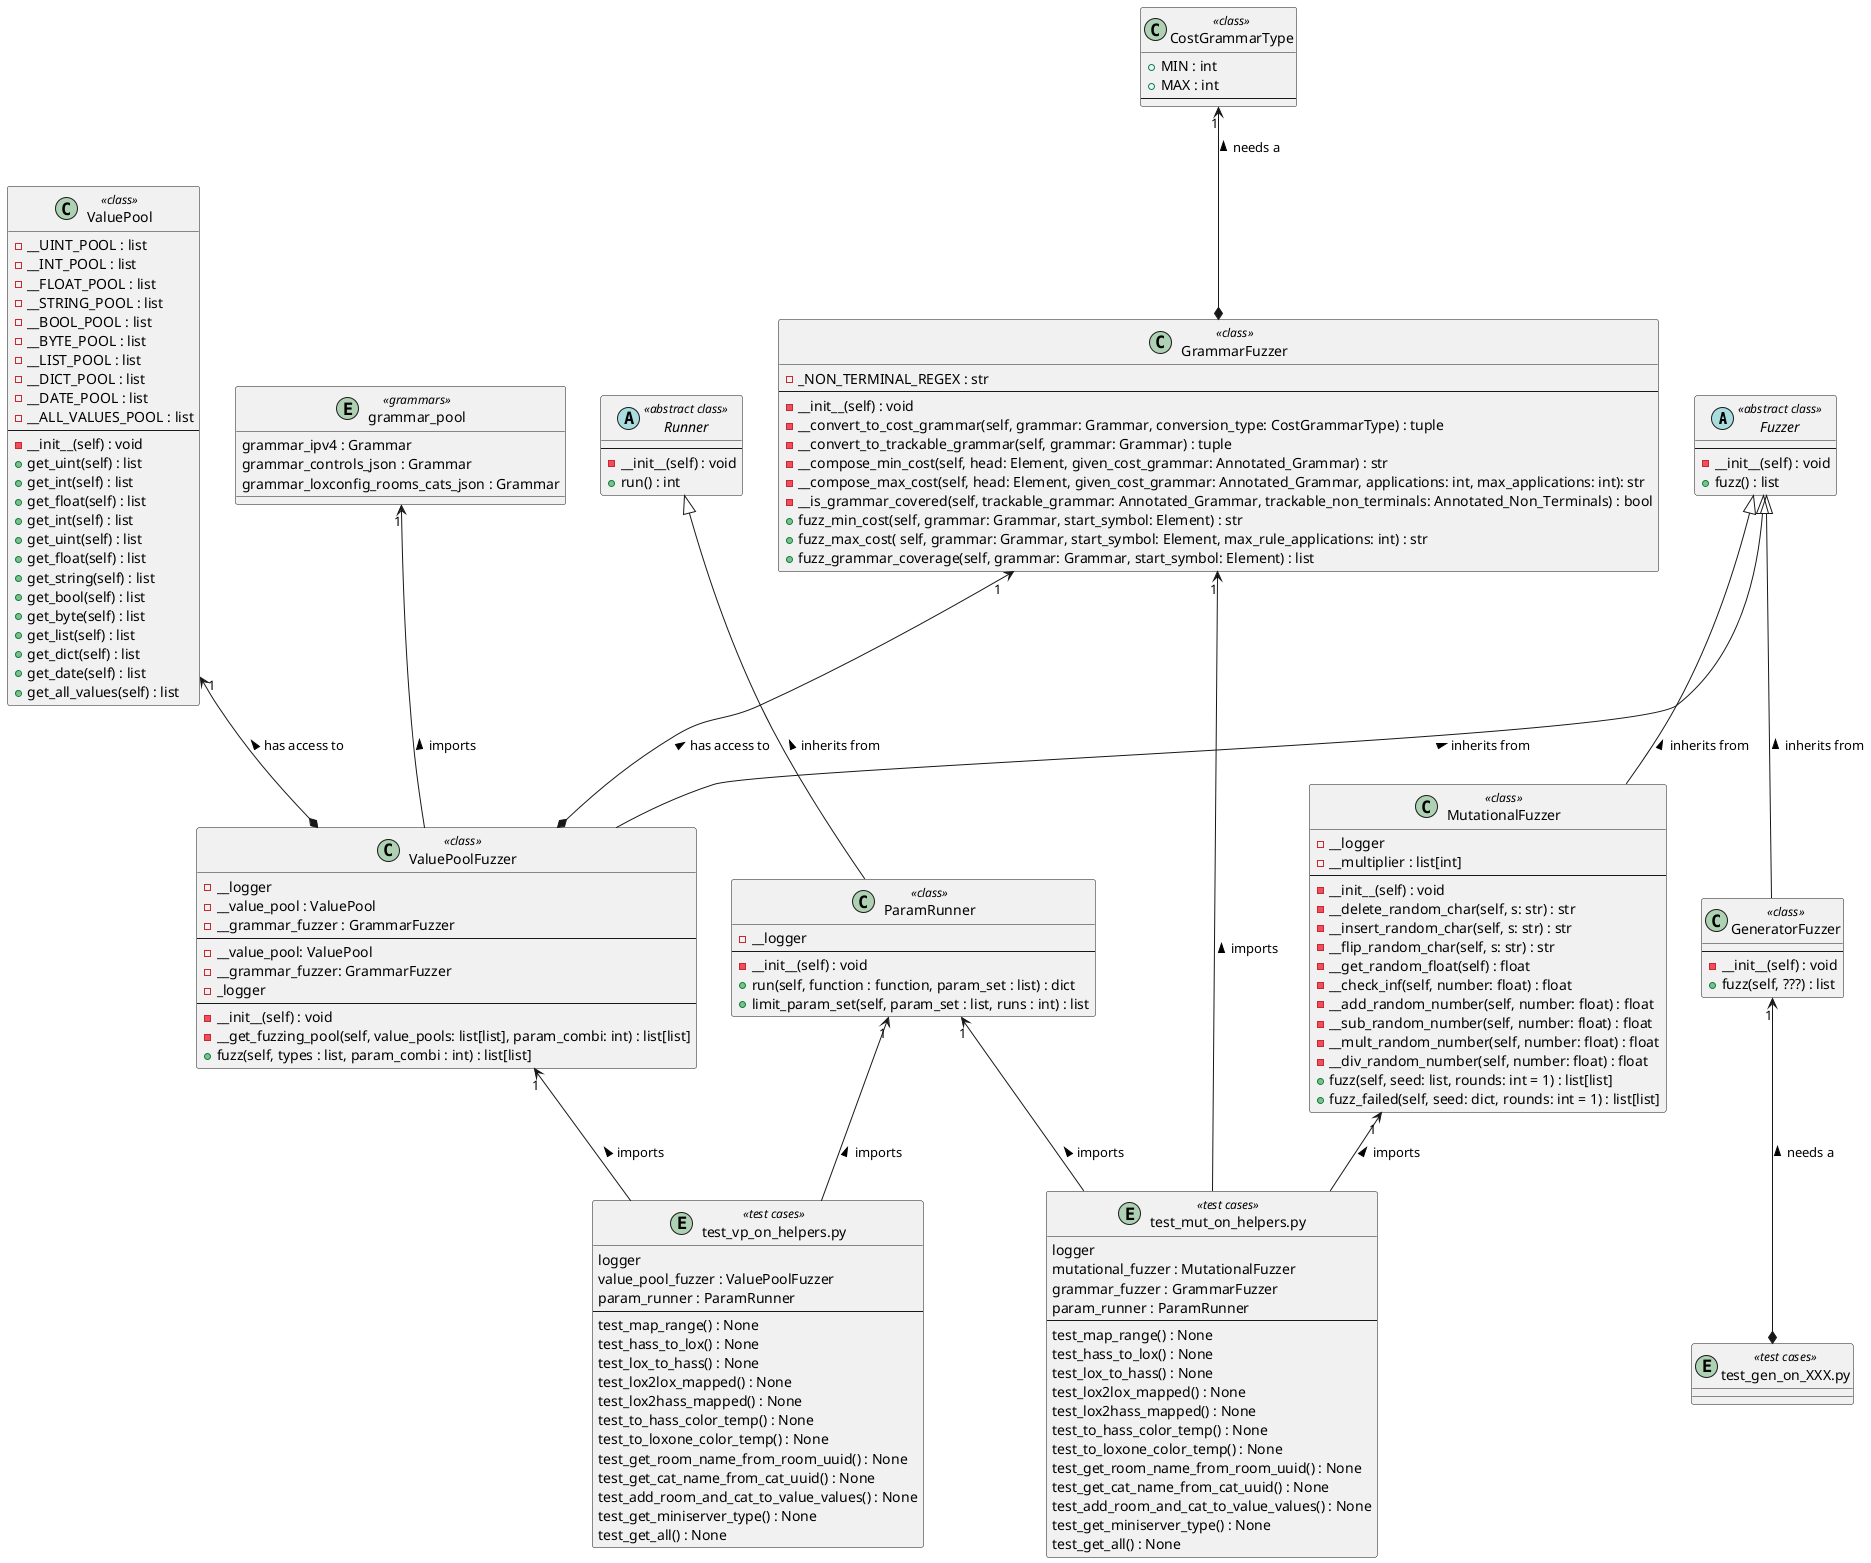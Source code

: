 @startuml fuzzer_overview
allow_mixing

'Web server to creat UML:
' https://www.plantuml.com/plantuml/uml/SyfFKj2rKt3CoKnELR1Io4ZDoSa70000
' copy the UML and generate SVG

'''''''''''''''''''''''''''''''''''''''
'Fuzzer''''''''''''''''''''''''''''''''
'''''''''''''''''''''''''''''''''''''''
abstract class "Fuzzer" as fuzzer << abstract class >> {
    --
    - __init__(self) : void
    + fuzz() : list
}
'''''''''''''''''''''''''''''''''''''''
class "ValuePoolFuzzer" as VPFuzzer << class >> {
    - __logger 
    - __value_pool : ValuePool
    - __grammar_fuzzer : GrammarFuzzer
    --
    - __value_pool: ValuePool
    - __grammar_fuzzer: GrammarFuzzer
    - _logger
    --
    - __init__(self) : void
    - __get_fuzzing_pool(self, value_pools: list[list], param_combi: int) : list[list]
    + fuzz(self, types : list, param_combi : int) : list[list]
}
class "ValuePool" as VPool << class >> {
    - __UINT_POOL : list
    - __INT_POOL : list
    - __FLOAT_POOL : list
    - __STRING_POOL : list
    - __BOOL_POOL : list
    - __BYTE_POOL : list
    - __LIST_POOL : list
    - __DICT_POOL : list
    - __DATE_POOL : list
    - __ALL_VALUES_POOL : list
    --
    - __init__(self) : void
    + get_uint(self) : list
    + get_int(self) : list
    + get_float(self) : list
    + get_int(self) : list
    + get_uint(self) : list
    + get_float(self) : list
    + get_string(self) : list
    + get_bool(self) : list
    + get_byte(self) : list
    + get_list(self) : list
    + get_dict(self) : list
    + get_date(self) : list
    + get_all_values(self) : list
}
'''''''''''''''''''''''''''''''''''''''
class "GeneratorFuzzer" as GFuzzer << class >> {
    --
    - __init__(self) : void
    + fuzz(self, ???) : list
}
'''''''''''''''''''''''''''''''''''''''
class "CostGrammarType" as CGType << class >> {
    + MIN : int
    + MAX : int
    --
}
class "GrammarFuzzer" as GrFuzzer << class >> {
    - _NON_TERMINAL_REGEX : str
    --
    - __init__(self) : void
    - __convert_to_cost_grammar(self, grammar: Grammar, conversion_type: CostGrammarType) : tuple
    - __convert_to_trackable_grammar(self, grammar: Grammar) : tuple
    - __compose_min_cost(self, head: Element, given_cost_grammar: Annotated_Grammar) : str
    - __compose_max_cost(self, head: Element, given_cost_grammar: Annotated_Grammar, applications: int, max_applications: int): str
    - __is_grammar_covered(self, trackable_grammar: Annotated_Grammar, trackable_non_terminals: Annotated_Non_Terminals) : bool
    + fuzz_min_cost(self, grammar: Grammar, start_symbol: Element) : str
    + fuzz_max_cost( self, grammar: Grammar, start_symbol: Element, max_rule_applications: int) : str
    + fuzz_grammar_coverage(self, grammar: Grammar, start_symbol: Element) : list
}
entity "grammar_pool" as gr_pool << grammars >> {
    grammar_ipv4 : Grammar
    grammar_controls_json : Grammar
    grammar_loxconfig_rooms_cats_json : Grammar
}
'''''''''''''''''''''''''''''''''''''''
class "MutationalFuzzer" as MFuzzer << class >> {
    - __logger
    - __multiplier : list[int]
    --
    - __init__(self) : void
    - __delete_random_char(self, s: str) : str
    - __insert_random_char(self, s: str) : str
    - __flip_random_char(self, s: str) : str
    - __get_random_float(self) : float
    - __check_inf(self, number: float) : float
    - __add_random_number(self, number: float) : float
    - __sub_random_number(self, number: float) : float
    - __mult_random_number(self, number: float) : float
    - __div_random_number(self, number: float) : float
    + fuzz(self, seed: list, rounds: int = 1) : list[list]
    + fuzz_failed(self, seed: dict, rounds: int = 1) : list[list]
}
'''''''''''''''''''''''''''''''''''''''
'Runner''''''''''''''''''''''''''''''''
'''''''''''''''''''''''''''''''''''''''
abstract class "Runner" as runner << abstract class >> {
    --
    - __init__(self) : void
    + run() : int
}
'''''''''''''''''''''''''''''''''''''''
class "ParamRunner" as PRunner << class >> {
    - __logger
    --
    - __init__(self) : void
    + run(self, function : function, param_set : list) : dict
    + limit_param_set(self, param_set : list, runs : int) : list
}
'''''''''''''''''''''''''''''''''''''''
'Testcases'''''''''''''''''''''''''''''
'''''''''''''''''''''''''''''''''''''''
entity  "test_vp_on_helpers.py" as test_VP_H << test cases >>{
    logger
    value_pool_fuzzer : ValuePoolFuzzer
    param_runner : ParamRunner
    --
    test_map_range() : None
    test_hass_to_lox() : None
    test_lox_to_hass() : None
    test_lox2lox_mapped() : None
    test_lox2hass_mapped() : None
    test_to_hass_color_temp() : None
    test_to_loxone_color_temp() : None
    test_get_room_name_from_room_uuid() : None
    test_get_cat_name_from_cat_uuid() : None
    test_add_room_and_cat_to_value_values() : None
    test_get_miniserver_type() : None
    test_get_all() : None
}
'''''''''''''''''''''''''''''''''''''''
entity  "test_gen_on_XXX.py" as test_GEN << test cases >>{

}
'''''''''''''''''''''''''''''''''''''''
entity  "test_mut_on_helpers.py" as test_MUT << test cases >>{
    logger
    mutational_fuzzer : MutationalFuzzer
    grammar_fuzzer : GrammarFuzzer
    param_runner : ParamRunner
    --
    test_map_range() : None
    test_hass_to_lox() : None
    test_lox_to_hass() : None
    test_lox2lox_mapped() : None
    test_lox2hass_mapped() : None
    test_to_hass_color_temp() : None
    test_to_loxone_color_temp() : None
    test_get_room_name_from_room_uuid() : None
    test_get_cat_name_from_cat_uuid() : None
    test_add_room_and_cat_to_value_values() : None
    test_get_miniserver_type() : None
    test_get_all() : None
}
'''''''''''''''''''''''''''''''''''''''
'Fuzzer''''''''''''''''''''''''''''''''
'''''''''''''''''''''''''''''''''''''''
fuzzer <|-- VPFuzzer : inherits from <
VPool "1"<--* VPFuzzer: has access to <
GrFuzzer "1"<--* VPFuzzer: has access to <
gr_pool "1"<-- VPFuzzer: imports <
fuzzer <|-- GFuzzer : inherits from <
fuzzer <|-- MFuzzer : inherits from <
'''''''''''''''''''''''''''''''''''''''
'Runner''''''''''''''''''''''''''''''''
'''''''''''''''''''''''''''''''''''''''
runner <|-- PRunner : inherits from <
'''''''''''''''''''''''''''''''''''''''
'Testcases'''''''''''''''''''''''''''''
'''''''''''''''''''''''''''''''''''''''
VPFuzzer "1"<-- test_VP_H : imports <
PRunner "1"<-- test_VP_H : imports <
'''''''''''''''''''''''''''''''''''''''
CGType "1"<--* GrFuzzer : needs a <
'''''''''''''''''''''''''''''''''''''''
GFuzzer "1"<--* test_GEN : needs a <
'''''''''''''''''''''''''''''''''''''''
MFuzzer "1"<-- test_MUT : imports <
GrFuzzer "1"<-- test_MUT : imports <
PRunner "1"<-- test_MUT : imports <
@enduml